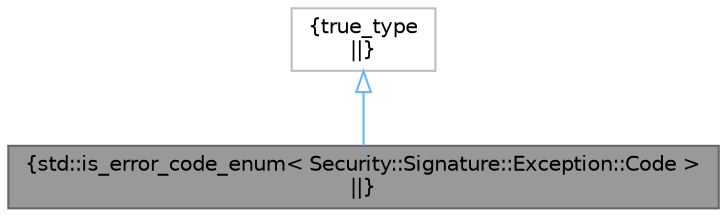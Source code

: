 digraph "std::is_error_code_enum&lt; Security::Signature::Exception::Code &gt;"
{
 // LATEX_PDF_SIZE
  bgcolor="transparent";
  edge [fontname=Helvetica,fontsize=10,labelfontname=Helvetica,labelfontsize=10];
  node [fontname=Helvetica,fontsize=10,shape=box,height=0.2,width=0.4];
  Node1 [label="{std::is_error_code_enum\< Security::Signature::Exception::Code \>\n||}",height=0.2,width=0.4,color="gray40", fillcolor="grey60", style="filled", fontcolor="black",tooltip=" "];
  Node2 -> Node1 [dir="back",color="steelblue1",style="solid",arrowtail="onormal"];
  Node2 [label="{true_type\n||}",height=0.2,width=0.4,color="grey75", fillcolor="white", style="filled",URL="/tmp/build/x64/Release/Stream/tag.xml$d6/ddf/classtrue__type.html",tooltip=" "];
}
